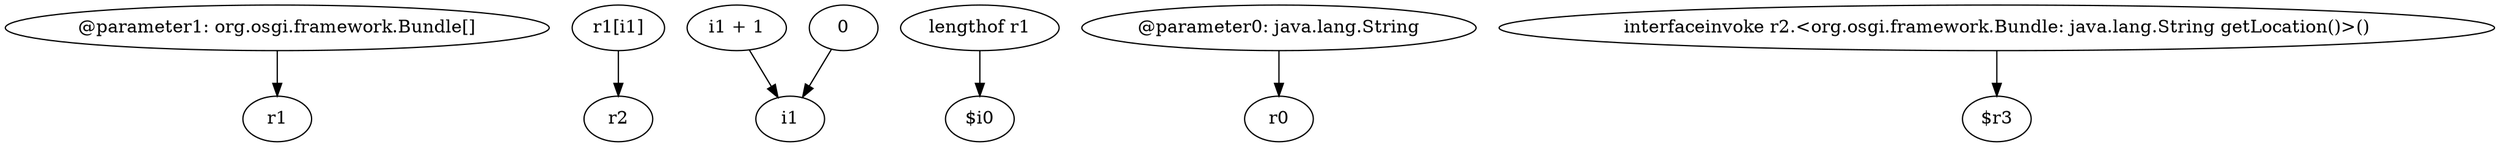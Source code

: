 digraph g {
0[label="@parameter1: org.osgi.framework.Bundle[]"]
1[label="r1"]
0->1[label=""]
2[label="r1[i1]"]
3[label="r2"]
2->3[label=""]
4[label="i1 + 1"]
5[label="i1"]
4->5[label=""]
6[label="lengthof r1"]
7[label="$i0"]
6->7[label=""]
8[label="0"]
8->5[label=""]
9[label="@parameter0: java.lang.String"]
10[label="r0"]
9->10[label=""]
11[label="interfaceinvoke r2.<org.osgi.framework.Bundle: java.lang.String getLocation()>()"]
12[label="$r3"]
11->12[label=""]
}